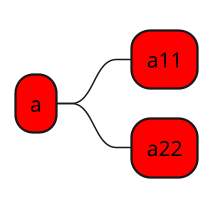 {
  "sha1": "kkonmtbdebsnqv6nf1mmbgyda52vkwv",
  "insertion": {
    "when": "2024-06-03T18:59:33.097Z",
    "url": "https://forum.plantuml.net/11556/diagrams-backgroundcolor-transparent-nullpointerexception?show=11720#c11720",
    "user": "plantuml@gmail.com"
  }
}
@startmindmap
scale 1.5
<style>
mindmapDiagram {
  document {
  	BackGroundColor transparent
  }
  element {
  	BackGroundColor red
  }
}
</style>
* a
** a11
** a22
@endmindmap
